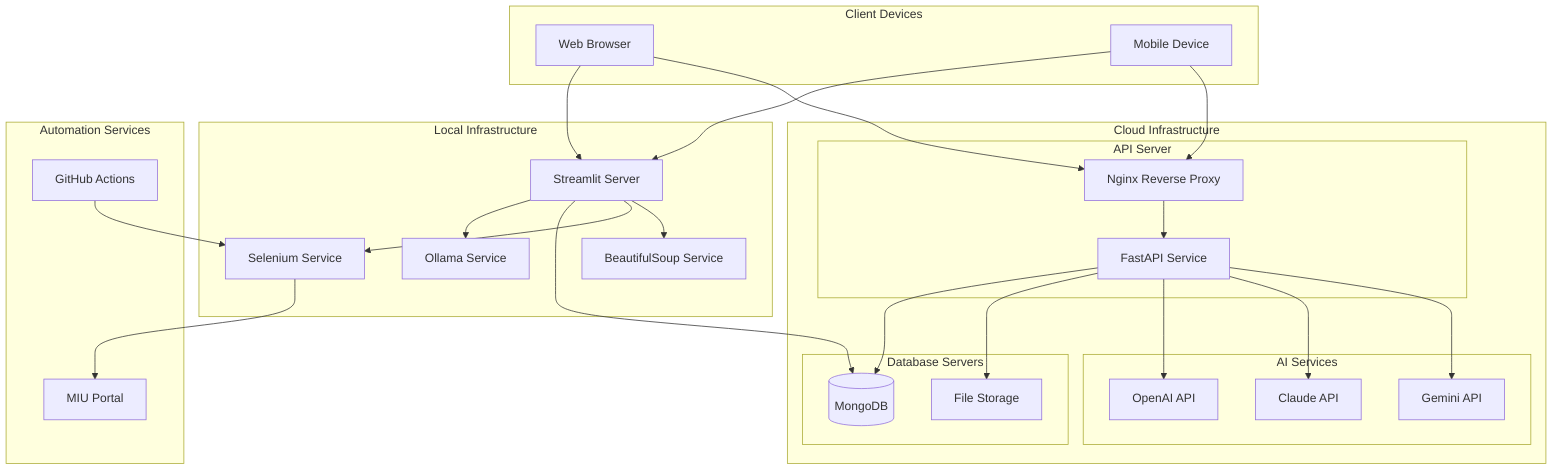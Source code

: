graph TB
    subgraph Cloud["Cloud Infrastructure"]
        subgraph API_Server["API Server"]
            API[FastAPI Service]
            NGINX[Nginx Reverse Proxy]
        end

        subgraph DB_Servers["Database Servers"]
            MongoDB[(MongoDB)]
            FileStore[File Storage]
        end

        subgraph AI_Services["AI Services"]
            OpenAI[OpenAI API]
            Claude[Claude API]
            Gemini[Gemini API]
        end
    end

    subgraph Local["Local Infrastructure"]
        ST[Streamlit Server]
        Ollama[Ollama Service]
        Selenium[Selenium Service]
        BS[BeautifulSoup Service]
    end

    subgraph Clients["Client Devices"]
        Browser[Web Browser]
        Mobile[Mobile Device]
    end

    subgraph Automation["Automation Services"]
        GH[GitHub Actions]
        MIU[MIU Portal]
    end

    %% Client Connections
    Browser & Mobile --> ST
    Browser & Mobile --> NGINX

    %% Server Connections
    NGINX --> API
    API --> MongoDB
    API --> FileStore
    API --> OpenAI & Claude & Gemini

    %% Local Service Connections
    ST --> Ollama
    ST --> MongoDB
    ST --> Selenium
    ST --> BS

    %% Automation Connections
    GH --> Selenium
    Selenium --> MIU